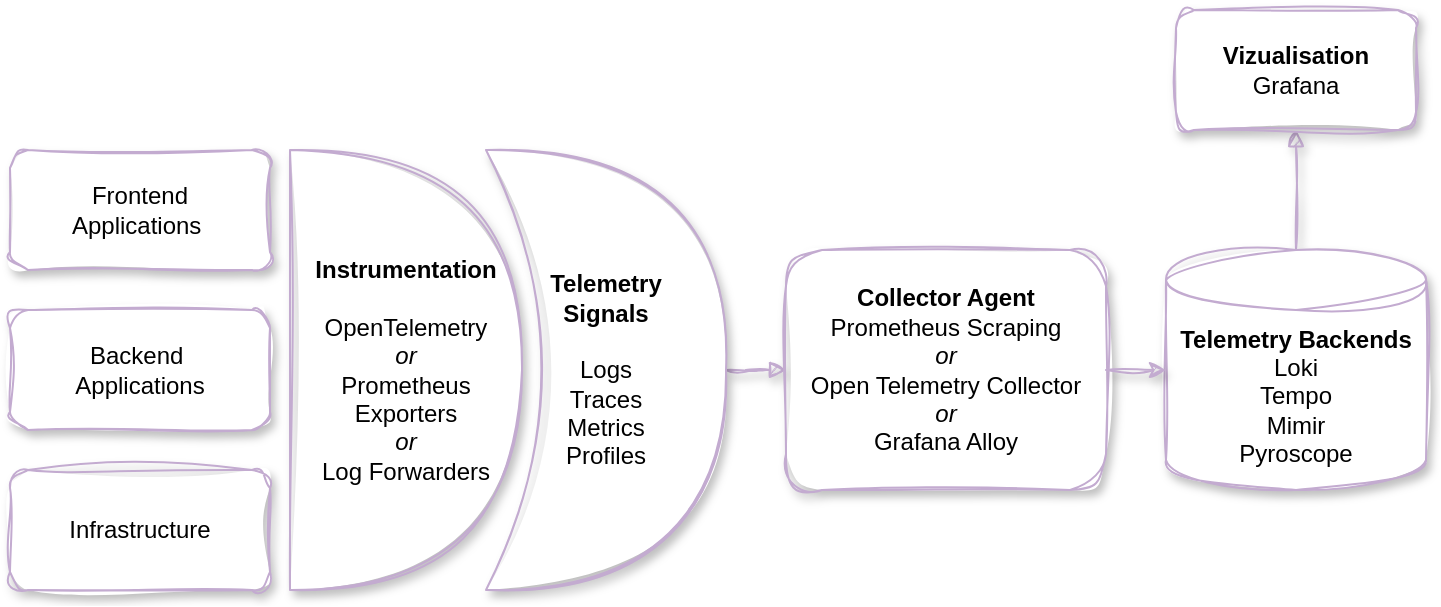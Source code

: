 <mxfile version="27.0.9">
  <diagram name="Page-1" id="6Us45bZ7BgL1ditrrXL7">
    <mxGraphModel dx="967" dy="583" grid="1" gridSize="10" guides="1" tooltips="1" connect="1" arrows="1" fold="1" page="1" pageScale="1" pageWidth="827" pageHeight="1169" background="none" math="0" shadow="0">
      <root>
        <mxCell id="0" />
        <mxCell id="1" parent="0" />
        <mxCell id="fmnLKLAL4xbRukRoTZjl-3" value="Backend&amp;nbsp;&lt;div&gt;Applications&lt;/div&gt;" style="rounded=1;whiteSpace=wrap;html=1;sketch=1;curveFitting=1;jiggle=2;glass=0;shadow=1;align=center;verticalAlign=middle;fontFamily=Helvetica;fontSize=12;strokeColor=#C3ABD0;" parent="1" vertex="1">
          <mxGeometry x="42" y="360" width="130" height="60" as="geometry" />
        </mxCell>
        <mxCell id="fmnLKLAL4xbRukRoTZjl-4" value="Infrastructure" style="rounded=1;whiteSpace=wrap;html=1;sketch=1;curveFitting=1;jiggle=2;glass=0;shadow=1;align=center;verticalAlign=middle;fontFamily=Helvetica;fontSize=12;strokeColor=#C3ABD0;" parent="1" vertex="1">
          <mxGeometry x="42" y="440" width="130" height="60" as="geometry" />
        </mxCell>
        <mxCell id="fmnLKLAL4xbRukRoTZjl-5" value="Frontend&lt;div&gt;Applications&amp;nbsp;&lt;/div&gt;" style="rounded=1;whiteSpace=wrap;html=1;sketch=1;curveFitting=1;jiggle=2;glass=0;shadow=1;strokeColor=#C3ABD0;" parent="1" vertex="1">
          <mxGeometry x="42" y="280" width="130" height="60" as="geometry" />
        </mxCell>
        <mxCell id="fmnLKLAL4xbRukRoTZjl-11" value="&lt;div&gt;&lt;span style=&quot;background-color: transparent; color: light-dark(rgb(0, 0, 0), rgb(255, 255, 255));&quot;&gt;&lt;b&gt;Instrumentation&lt;/b&gt;&lt;/span&gt;&lt;/div&gt;&lt;div&gt;&lt;span style=&quot;color: rgba(0, 0, 0, 0); font-family: monospace; font-size: 0px; text-align: start; text-wrap-mode: nowrap; background-color: transparent;&quot;&gt;%3CmxGraphModel%3E%3Croot%3E%3CmxCell%20id%3D%220%22%2F%3E%3CmxCell%20id%3D%221%22%20parent%3D%220%22%2F%3E%3CmxCell%20id%3D%222%22%20value%3D%22Item%203%22%20style%3D%22text%3BstrokeColor%3Dnone%3BfillColor%3Dnone%3Balign%3Dleft%3BverticalAlign%3Dmiddle%3BspacingLeft%3D4%3BspacingRight%3D4%3Boverflow%3Dhidden%3Bpoints%3D%5B%5B0%2C0.5%5D%2C%5B1%2C0.5%5D%5D%3BportConstraint%3Deastwest%3Brotatable%3D0%3BwhiteSpace%3Dwrap%3Bhtml%3D1%3BfontFamily%3DHelvetica%3BfontSize%3D12%3BfontColor%3Ddefault%3B%22%20vertex%3D%221%22%20parent%3D%221%22%3E%3CmxGeometry%20x%3D%22540%22%20y%3D%22270%22%20width%3D%22140%22%20height%3D%2230%22%20as%3D%22geometry%22%2F%3E%3C%2FmxCell%3E%3C%2Froot%3E%3C%2FmxGraphModel%3E&lt;/span&gt;&lt;/div&gt;&lt;div&gt;&lt;span style=&quot;background-color: transparent; color: light-dark(rgb(0, 0, 0), rgb(255, 255, 255));&quot;&gt;OpenTelemetry&lt;/span&gt;&lt;/div&gt;&lt;div&gt;&lt;div&gt;&lt;span style=&quot;background-color: transparent; color: light-dark(rgb(0, 0, 0), rgb(255, 255, 255));&quot;&gt;&lt;i&gt;or&lt;/i&gt;&lt;/span&gt;&lt;/div&gt;&lt;/div&gt;&lt;div&gt;&lt;span style=&quot;background-color: transparent; color: light-dark(rgb(0, 0, 0), rgb(255, 255, 255));&quot;&gt;Prometheus&lt;/span&gt;&lt;/div&gt;&lt;div&gt;&lt;div&gt;Exporters&lt;/div&gt;&lt;/div&gt;&lt;div&gt;&lt;i&gt;or&lt;/i&gt;&lt;/div&gt;&lt;div&gt;Log Forwarders&lt;/div&gt;" style="shape=or;whiteSpace=wrap;html=1;rounded=1;shadow=1;glass=0;sketch=1;jiggle=2;curveFitting=1;align=center;verticalAlign=middle;fontFamily=Helvetica;fontSize=12;strokeColor=#C3ABD0;" parent="1" vertex="1">
          <mxGeometry x="182" y="280" width="116" height="220" as="geometry" />
        </mxCell>
        <mxCell id="fmnLKLAL4xbRukRoTZjl-17" value="" style="edgeStyle=orthogonalEdgeStyle;rounded=0;orthogonalLoop=1;jettySize=auto;html=1;fontFamily=Helvetica;fontSize=12;fontColor=default;endArrow=block;endFill=1;sketch=1;curveFitting=1;jiggle=2;shadow=1;flowAnimation=0;strokeColor=#C3ABD0;" parent="1" source="fmnLKLAL4xbRukRoTZjl-27" target="fmnLKLAL4xbRukRoTZjl-16" edge="1">
          <mxGeometry relative="1" as="geometry">
            <mxPoint x="430" y="390" as="sourcePoint" />
          </mxGeometry>
        </mxCell>
        <mxCell id="fmnLKLAL4xbRukRoTZjl-16" value="&lt;b&gt;Collector Agent&lt;/b&gt;&lt;div&gt;Prometheus Scraping&lt;/div&gt;&lt;div&gt;&lt;i&gt;or&lt;/i&gt;&lt;/div&gt;&lt;div&gt;Open Telemetry Collector&lt;/div&gt;&lt;div&gt;&lt;i&gt;or&lt;/i&gt;&lt;/div&gt;&lt;div&gt;Grafana Alloy&lt;/div&gt;" style="rounded=1;whiteSpace=wrap;html=1;shadow=1;glass=0;sketch=1;jiggle=2;curveFitting=1;align=center;verticalAlign=middle;fontFamily=Helvetica;fontSize=12;strokeColor=#C3ABD0;" parent="1" vertex="1">
          <mxGeometry x="430" y="330" width="160" height="120" as="geometry" />
        </mxCell>
        <mxCell id="fmnLKLAL4xbRukRoTZjl-31" value="" style="edgeStyle=orthogonalEdgeStyle;shape=connector;rounded=0;sketch=1;jiggle=2;curveFitting=1;orthogonalLoop=1;jettySize=auto;html=1;shadow=1;align=center;verticalAlign=middle;fontFamily=Helvetica;fontSize=12;fontColor=default;labelBackgroundColor=default;endArrow=block;endFill=1;flowAnimation=0;strokeColor=#C3ABD0;" parent="1" source="fmnLKLAL4xbRukRoTZjl-19" target="fmnLKLAL4xbRukRoTZjl-25" edge="1">
          <mxGeometry relative="1" as="geometry" />
        </mxCell>
        <mxCell id="fmnLKLAL4xbRukRoTZjl-19" value="&lt;div&gt;&lt;b&gt;Telemetry Backends&lt;/b&gt;&lt;/div&gt;Loki&lt;div&gt;Tempo&lt;/div&gt;&lt;div&gt;Mimir&lt;/div&gt;&lt;div&gt;Pyroscope&lt;/div&gt;" style="shape=cylinder3;whiteSpace=wrap;html=1;boundedLbl=1;backgroundOutline=1;size=15;rounded=1;shadow=1;glass=0;sketch=1;jiggle=2;curveFitting=1;align=center;verticalAlign=middle;fontFamily=Helvetica;fontSize=12;strokeColor=#C3ABD0;" parent="1" vertex="1">
          <mxGeometry x="620" y="330" width="130" height="120" as="geometry" />
        </mxCell>
        <mxCell id="fmnLKLAL4xbRukRoTZjl-25" value="&lt;b&gt;Vizualisation&lt;/b&gt;&lt;div&gt;Grafana&lt;/div&gt;" style="rounded=1;whiteSpace=wrap;html=1;shadow=1;glass=0;sketch=1;jiggle=2;curveFitting=1;align=center;verticalAlign=middle;fontFamily=Helvetica;fontSize=12;strokeColor=#C3ABD0;" parent="1" vertex="1">
          <mxGeometry x="625" y="210" width="120" height="60" as="geometry" />
        </mxCell>
        <mxCell id="fmnLKLAL4xbRukRoTZjl-27" value="&lt;div&gt;&lt;b&gt;Telemetry&lt;/b&gt;&lt;/div&gt;&lt;div&gt;&lt;b&gt;Signals&lt;/b&gt;&lt;/div&gt;&lt;div&gt;&lt;br&gt;&lt;/div&gt;Logs&lt;div&gt;Traces&lt;/div&gt;&lt;div&gt;Metrics&lt;/div&gt;&lt;div&gt;Profiles&lt;/div&gt;" style="shape=xor;whiteSpace=wrap;html=1;rounded=1;shadow=1;glass=0;sketch=1;jiggle=2;curveFitting=1;align=center;verticalAlign=middle;fontFamily=Helvetica;fontSize=12;strokeColor=#C3ABD0;" parent="1" vertex="1">
          <mxGeometry x="280" y="280" width="120" height="220" as="geometry" />
        </mxCell>
        <mxCell id="fmnLKLAL4xbRukRoTZjl-30" value="" style="endArrow=classic;html=1;rounded=0;shadow=1;sketch=1;jiggle=2;curveFitting=1;align=center;verticalAlign=middle;fontFamily=Helvetica;fontSize=12;fontColor=default;labelBackgroundColor=default;edgeStyle=orthogonalEdgeStyle;flowAnimation=0;strokeColor=#C3ABD0;" parent="1" source="fmnLKLAL4xbRukRoTZjl-16" target="fmnLKLAL4xbRukRoTZjl-19" edge="1">
          <mxGeometry width="50" height="50" relative="1" as="geometry">
            <mxPoint x="330" y="420" as="sourcePoint" />
            <mxPoint x="380" y="370" as="targetPoint" />
          </mxGeometry>
        </mxCell>
      </root>
    </mxGraphModel>
  </diagram>
</mxfile>
